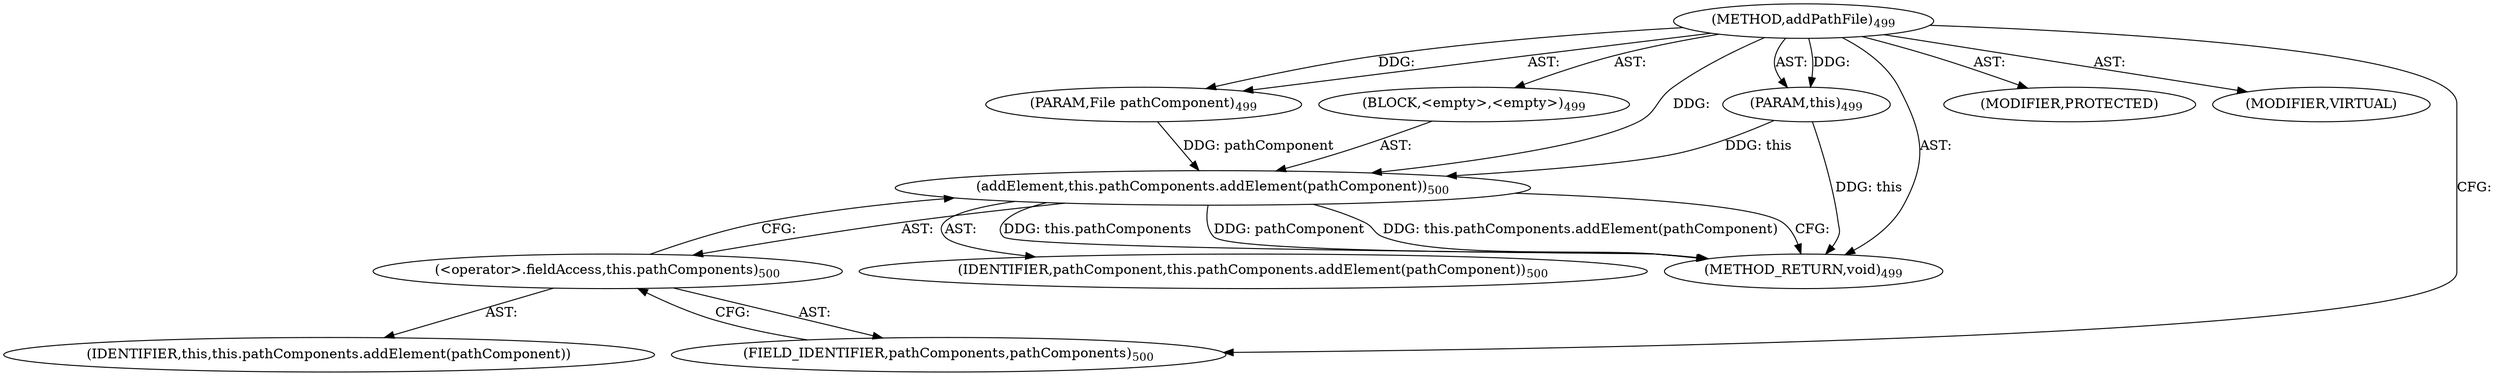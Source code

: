 digraph "addPathFile" {  
"111669149713" [label = <(METHOD,addPathFile)<SUB>499</SUB>> ]
"115964117044" [label = <(PARAM,this)<SUB>499</SUB>> ]
"115964117045" [label = <(PARAM,File pathComponent)<SUB>499</SUB>> ]
"25769803814" [label = <(BLOCK,&lt;empty&gt;,&lt;empty&gt;)<SUB>499</SUB>> ]
"30064771284" [label = <(addElement,this.pathComponents.addElement(pathComponent))<SUB>500</SUB>> ]
"30064771285" [label = <(&lt;operator&gt;.fieldAccess,this.pathComponents)<SUB>500</SUB>> ]
"68719476939" [label = <(IDENTIFIER,this,this.pathComponents.addElement(pathComponent))> ]
"55834574922" [label = <(FIELD_IDENTIFIER,pathComponents,pathComponents)<SUB>500</SUB>> ]
"68719476940" [label = <(IDENTIFIER,pathComponent,this.pathComponents.addElement(pathComponent))<SUB>500</SUB>> ]
"133143986231" [label = <(MODIFIER,PROTECTED)> ]
"133143986232" [label = <(MODIFIER,VIRTUAL)> ]
"128849018897" [label = <(METHOD_RETURN,void)<SUB>499</SUB>> ]
  "111669149713" -> "115964117044"  [ label = "AST: "] 
  "111669149713" -> "115964117045"  [ label = "AST: "] 
  "111669149713" -> "25769803814"  [ label = "AST: "] 
  "111669149713" -> "133143986231"  [ label = "AST: "] 
  "111669149713" -> "133143986232"  [ label = "AST: "] 
  "111669149713" -> "128849018897"  [ label = "AST: "] 
  "25769803814" -> "30064771284"  [ label = "AST: "] 
  "30064771284" -> "30064771285"  [ label = "AST: "] 
  "30064771284" -> "68719476940"  [ label = "AST: "] 
  "30064771285" -> "68719476939"  [ label = "AST: "] 
  "30064771285" -> "55834574922"  [ label = "AST: "] 
  "30064771284" -> "128849018897"  [ label = "CFG: "] 
  "30064771285" -> "30064771284"  [ label = "CFG: "] 
  "55834574922" -> "30064771285"  [ label = "CFG: "] 
  "111669149713" -> "55834574922"  [ label = "CFG: "] 
  "115964117044" -> "128849018897"  [ label = "DDG: this"] 
  "30064771284" -> "128849018897"  [ label = "DDG: this.pathComponents"] 
  "30064771284" -> "128849018897"  [ label = "DDG: pathComponent"] 
  "30064771284" -> "128849018897"  [ label = "DDG: this.pathComponents.addElement(pathComponent)"] 
  "111669149713" -> "115964117044"  [ label = "DDG: "] 
  "111669149713" -> "115964117045"  [ label = "DDG: "] 
  "115964117044" -> "30064771284"  [ label = "DDG: this"] 
  "115964117045" -> "30064771284"  [ label = "DDG: pathComponent"] 
  "111669149713" -> "30064771284"  [ label = "DDG: "] 
}
